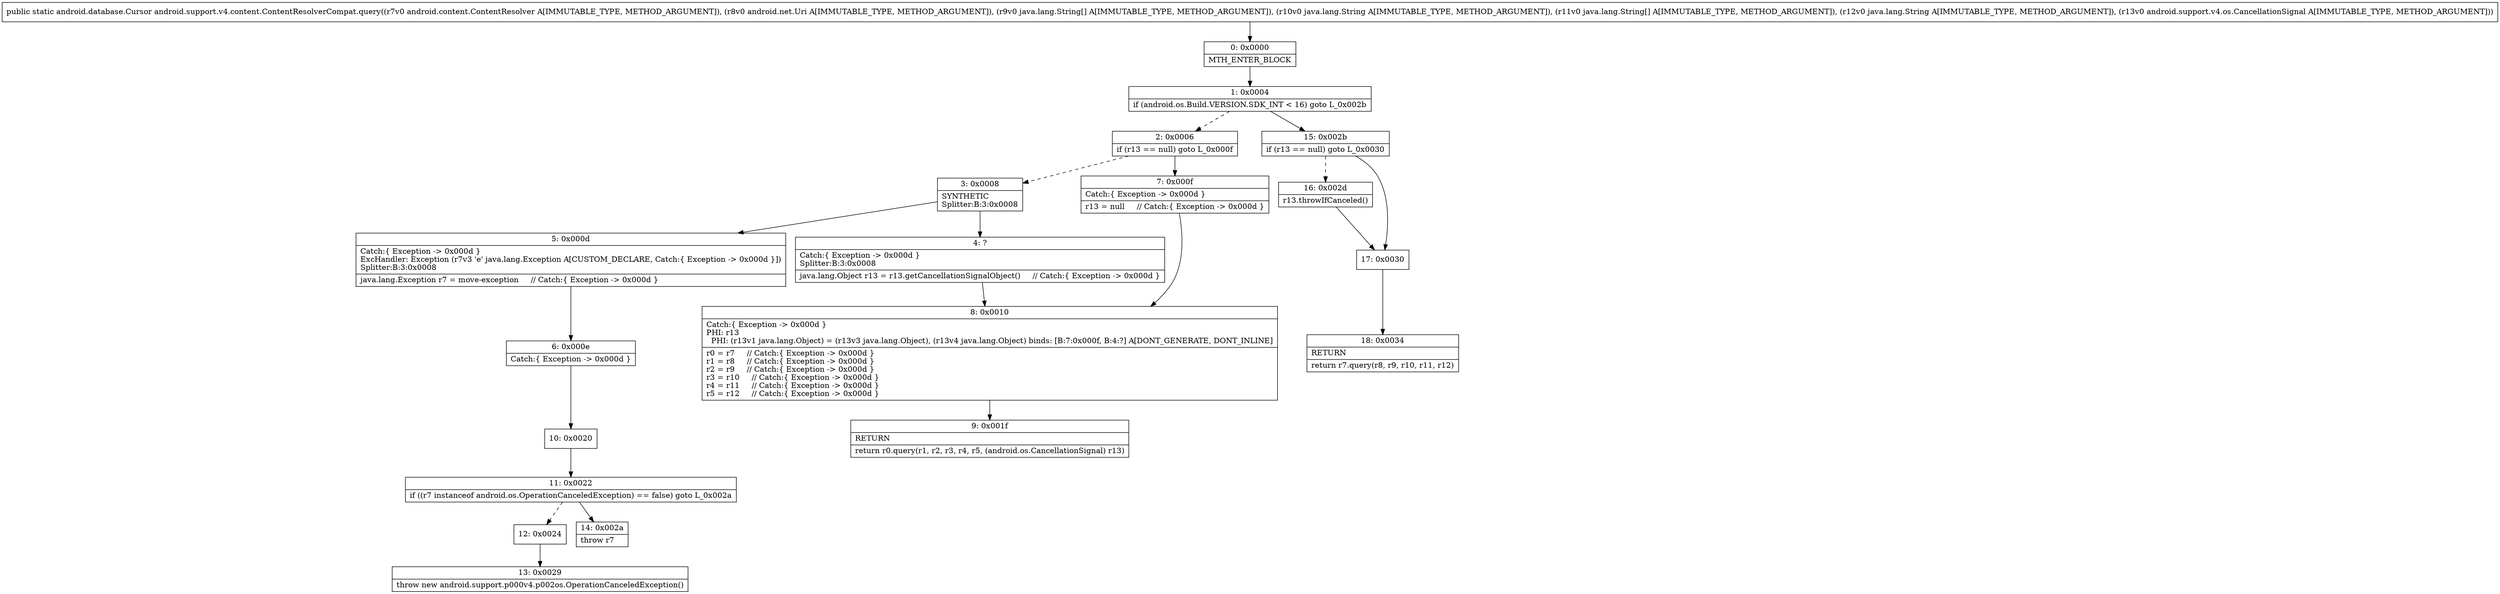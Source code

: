 digraph "CFG forandroid.support.v4.content.ContentResolverCompat.query(Landroid\/content\/ContentResolver;Landroid\/net\/Uri;[Ljava\/lang\/String;Ljava\/lang\/String;[Ljava\/lang\/String;Ljava\/lang\/String;Landroid\/support\/v4\/os\/CancellationSignal;)Landroid\/database\/Cursor;" {
Node_0 [shape=record,label="{0\:\ 0x0000|MTH_ENTER_BLOCK\l}"];
Node_1 [shape=record,label="{1\:\ 0x0004|if (android.os.Build.VERSION.SDK_INT \< 16) goto L_0x002b\l}"];
Node_2 [shape=record,label="{2\:\ 0x0006|if (r13 == null) goto L_0x000f\l}"];
Node_3 [shape=record,label="{3\:\ 0x0008|SYNTHETIC\lSplitter:B:3:0x0008\l}"];
Node_4 [shape=record,label="{4\:\ ?|Catch:\{ Exception \-\> 0x000d \}\lSplitter:B:3:0x0008\l|java.lang.Object r13 = r13.getCancellationSignalObject()     \/\/ Catch:\{ Exception \-\> 0x000d \}\l}"];
Node_5 [shape=record,label="{5\:\ 0x000d|Catch:\{ Exception \-\> 0x000d \}\lExcHandler: Exception (r7v3 'e' java.lang.Exception A[CUSTOM_DECLARE, Catch:\{ Exception \-\> 0x000d \}])\lSplitter:B:3:0x0008\l|java.lang.Exception r7 = move\-exception     \/\/ Catch:\{ Exception \-\> 0x000d \}\l}"];
Node_6 [shape=record,label="{6\:\ 0x000e|Catch:\{ Exception \-\> 0x000d \}\l}"];
Node_7 [shape=record,label="{7\:\ 0x000f|Catch:\{ Exception \-\> 0x000d \}\l|r13 = null     \/\/ Catch:\{ Exception \-\> 0x000d \}\l}"];
Node_8 [shape=record,label="{8\:\ 0x0010|Catch:\{ Exception \-\> 0x000d \}\lPHI: r13 \l  PHI: (r13v1 java.lang.Object) = (r13v3 java.lang.Object), (r13v4 java.lang.Object) binds: [B:7:0x000f, B:4:?] A[DONT_GENERATE, DONT_INLINE]\l|r0 = r7     \/\/ Catch:\{ Exception \-\> 0x000d \}\lr1 = r8     \/\/ Catch:\{ Exception \-\> 0x000d \}\lr2 = r9     \/\/ Catch:\{ Exception \-\> 0x000d \}\lr3 = r10     \/\/ Catch:\{ Exception \-\> 0x000d \}\lr4 = r11     \/\/ Catch:\{ Exception \-\> 0x000d \}\lr5 = r12     \/\/ Catch:\{ Exception \-\> 0x000d \}\l}"];
Node_9 [shape=record,label="{9\:\ 0x001f|RETURN\l|return r0.query(r1, r2, r3, r4, r5, (android.os.CancellationSignal) r13)\l}"];
Node_10 [shape=record,label="{10\:\ 0x0020}"];
Node_11 [shape=record,label="{11\:\ 0x0022|if ((r7 instanceof android.os.OperationCanceledException) == false) goto L_0x002a\l}"];
Node_12 [shape=record,label="{12\:\ 0x0024}"];
Node_13 [shape=record,label="{13\:\ 0x0029|throw new android.support.p000v4.p002os.OperationCanceledException()\l}"];
Node_14 [shape=record,label="{14\:\ 0x002a|throw r7\l}"];
Node_15 [shape=record,label="{15\:\ 0x002b|if (r13 == null) goto L_0x0030\l}"];
Node_16 [shape=record,label="{16\:\ 0x002d|r13.throwIfCanceled()\l}"];
Node_17 [shape=record,label="{17\:\ 0x0030}"];
Node_18 [shape=record,label="{18\:\ 0x0034|RETURN\l|return r7.query(r8, r9, r10, r11, r12)\l}"];
MethodNode[shape=record,label="{public static android.database.Cursor android.support.v4.content.ContentResolverCompat.query((r7v0 android.content.ContentResolver A[IMMUTABLE_TYPE, METHOD_ARGUMENT]), (r8v0 android.net.Uri A[IMMUTABLE_TYPE, METHOD_ARGUMENT]), (r9v0 java.lang.String[] A[IMMUTABLE_TYPE, METHOD_ARGUMENT]), (r10v0 java.lang.String A[IMMUTABLE_TYPE, METHOD_ARGUMENT]), (r11v0 java.lang.String[] A[IMMUTABLE_TYPE, METHOD_ARGUMENT]), (r12v0 java.lang.String A[IMMUTABLE_TYPE, METHOD_ARGUMENT]), (r13v0 android.support.v4.os.CancellationSignal A[IMMUTABLE_TYPE, METHOD_ARGUMENT])) }"];
MethodNode -> Node_0;
Node_0 -> Node_1;
Node_1 -> Node_2[style=dashed];
Node_1 -> Node_15;
Node_2 -> Node_3[style=dashed];
Node_2 -> Node_7;
Node_3 -> Node_4;
Node_3 -> Node_5;
Node_4 -> Node_8;
Node_5 -> Node_6;
Node_6 -> Node_10;
Node_7 -> Node_8;
Node_8 -> Node_9;
Node_10 -> Node_11;
Node_11 -> Node_12[style=dashed];
Node_11 -> Node_14;
Node_12 -> Node_13;
Node_15 -> Node_16[style=dashed];
Node_15 -> Node_17;
Node_16 -> Node_17;
Node_17 -> Node_18;
}


